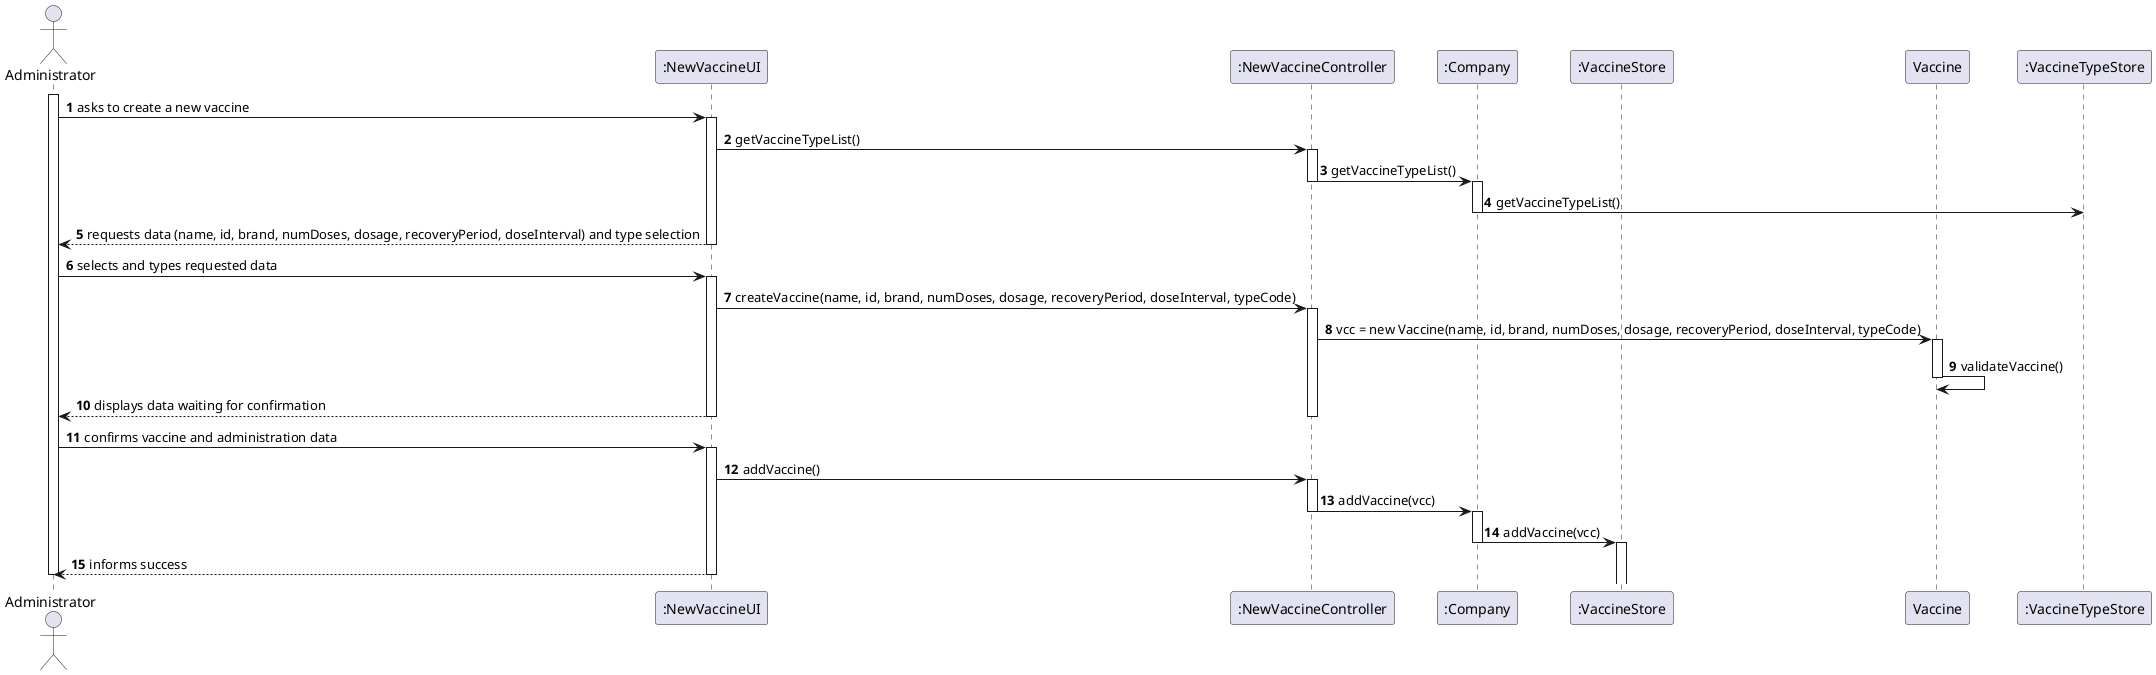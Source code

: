 @startuml
autonumber
'hide footbox
actor "Administrator" as ADM

participant ":NewVaccineUI" as UI
participant ":NewVaccineController" as CTRL
participant ":Company" as COMP
participant ":VaccineStore" as STORE
participant "Vaccine" as VCC
participant ":VaccineTypeStore" as TYPES



activate ADM
ADM -> UI : asks to create a new vaccine
activate UI
UI -> CTRL : getVaccineTypeList()
activate CTRL
CTRL -> COMP : getVaccineTypeList()
deactivate CTRL

activate COMP
COMP -> TYPES : getVaccineTypeList()
deactivate COMP

UI --> ADM :  requests data (name, id, brand, numDoses, dosage, recoveryPeriod, doseInterval) and type selection

deactivate UI



ADM -> UI : selects and types requested data
activate UI

UI -> CTRL : createVaccine(name, id, brand, numDoses, dosage, recoveryPeriod, doseInterval, typeCode)

activate CTRL
CTRL -> VCC : vcc = new Vaccine(name, id, brand, numDoses, dosage, recoveryPeriod, doseInterval, typeCode)
activate VCC
VCC -> VCC : validateVaccine()
deactivate VCC

UI --> ADM : displays data waiting for confirmation
deactivate CTRL
deactivate UI

ADM -> UI : confirms vaccine and administration data
activate UI

UI -> CTRL : addVaccine()
activate CTRL
CTRL -> COMP : addVaccine(vcc)
deactivate CTRL


activate COMP
COMP -> STORE : addVaccine(vcc)
deactivate COMP

activate STORE
deactivate STORE

UI --> ADM : informs success
deactivate UI
deactivate ADM

@enduml